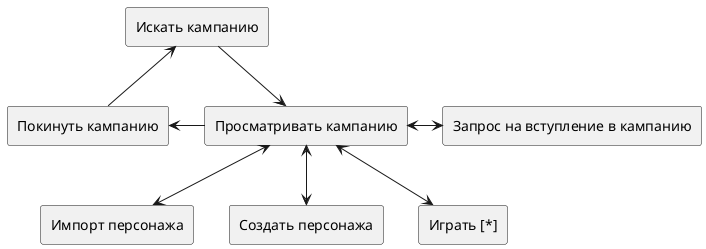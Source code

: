 @startuml
rectangle "Искать кампанию" as searchRoom
rectangle "Просматривать кампанию" as viewRoom
rectangle "Запрос на вступление в кампанию" as joinRoom
rectangle "Импорт персонажа" as importHero
rectangle "Создать персонажа" as createHero
rectangle "Играть [*]" as play
rectangle "Покинуть кампанию" as leave

searchRoom-->viewRoom
viewRoom<-R->joinRoom
viewRoom-L->leave
leave-U->searchRoom
viewRoom<-->importHero
viewRoom<-->createHero
viewRoom<-->play
@enduml
